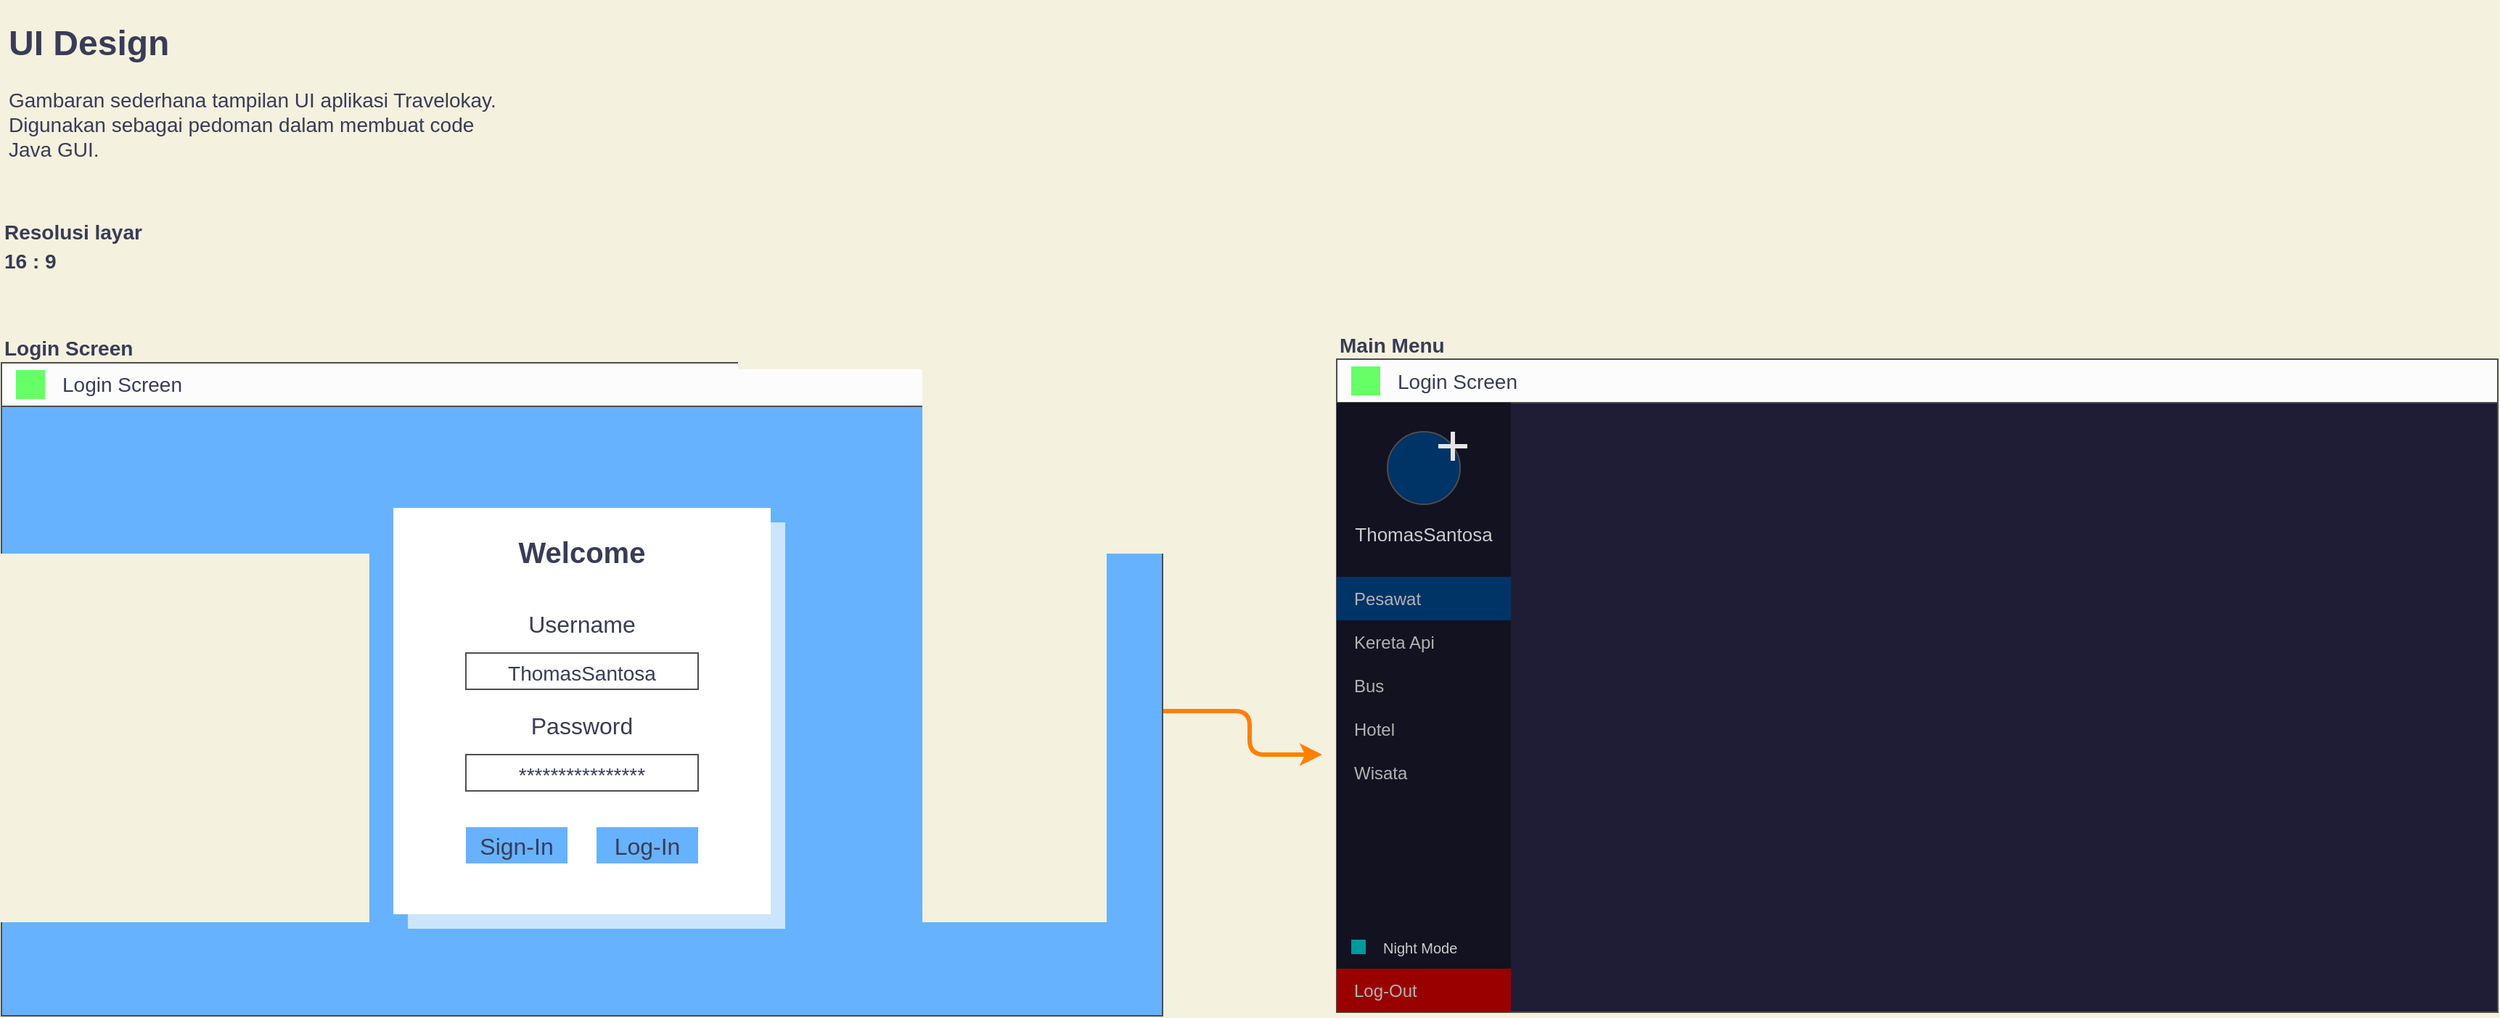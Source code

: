 <mxfile>
    <diagram id="20kFIQ4sKsEcM44M0NhQ" name="Page-1">
        <mxGraphModel dx="1643" dy="1366" grid="1" gridSize="10" guides="1" tooltips="1" connect="1" arrows="1" fold="1" page="1" pageScale="1" pageWidth="850" pageHeight="1100" background="#F4F1DE" math="0" shadow="0">
            <root>
                <mxCell id="0"/>
                <mxCell id="1" parent="0"/>
                <mxCell id="2" value="" style="rounded=0;whiteSpace=wrap;html=1;sketch=0;fontColor=#393C56;fillColor=#FCFCFC;strokeColor=#4D4D4D;" vertex="1" parent="1">
                    <mxGeometry x="40" y="280" width="800" height="450" as="geometry"/>
                </mxCell>
                <mxCell id="72" style="edgeStyle=orthogonalEdgeStyle;curved=0;rounded=1;sketch=0;orthogonalLoop=1;jettySize=auto;html=1;fontFamily=Helvetica;fontSize=10;fontColor=#393C56;strokeWidth=3;fillColor=#F2CC8F;strokeColor=#FF8000;" edge="1" parent="1" source="13">
                    <mxGeometry relative="1" as="geometry">
                        <mxPoint x="950" y="550" as="targetPoint"/>
                        <Array as="points">
                            <mxPoint x="900" y="520"/>
                            <mxPoint x="900" y="550"/>
                            <mxPoint x="940" y="550"/>
                        </Array>
                    </mxGeometry>
                </mxCell>
                <mxCell id="13" value="" style="rounded=0;whiteSpace=wrap;html=1;sketch=0;fontSize=14;strokeColor=#4D4D4D;align=left;fillColor=#66B2FF;fontColor=#393C56;" vertex="1" parent="1">
                    <mxGeometry x="40" y="310" width="800" height="420" as="geometry"/>
                </mxCell>
                <mxCell id="23" value="" style="rounded=0;whiteSpace=wrap;html=1;sketch=0;fontSize=14;fontColor=#393C56;align=left;strokeColor=none;fillColor=#CCE5FF;" vertex="1" parent="1">
                    <mxGeometry x="320" y="390" width="260" height="280" as="geometry"/>
                </mxCell>
                <mxCell id="3" value="&lt;h1&gt;UI Design&lt;/h1&gt;&lt;p&gt;&lt;font style=&quot;font-size: 14px&quot;&gt;Gambaran sederhana tampilan UI aplikasi Travelokay. Digunakan sebagai pedoman dalam membuat code Java GUI.&lt;/font&gt;&lt;/p&gt;" style="text;html=1;strokeColor=none;fillColor=none;spacing=5;spacingTop=-20;whiteSpace=wrap;overflow=hidden;rounded=0;sketch=0;fontColor=#393C56;" vertex="1" parent="1">
                    <mxGeometry x="40" y="40" width="360" height="120" as="geometry"/>
                </mxCell>
                <mxCell id="4" value="Login Screen" style="text;html=1;strokeColor=none;fillColor=none;align=left;verticalAlign=middle;whiteSpace=wrap;rounded=0;sketch=0;fontColor=#393C56;fontSize=14;fontStyle=1" vertex="1" parent="1">
                    <mxGeometry x="40" y="260" width="100" height="20" as="geometry"/>
                </mxCell>
                <mxCell id="5" value="Resolusi layar" style="text;html=1;strokeColor=none;fillColor=none;align=left;verticalAlign=middle;whiteSpace=wrap;rounded=0;sketch=0;fontColor=#393C56;fontSize=14;fontStyle=1" vertex="1" parent="1">
                    <mxGeometry x="40" y="180" width="100" height="20" as="geometry"/>
                </mxCell>
                <mxCell id="6" value="16 : 9" style="text;html=1;strokeColor=none;fillColor=none;align=left;verticalAlign=middle;whiteSpace=wrap;rounded=0;sketch=0;fontColor=#393C56;fontSize=14;fontStyle=1" vertex="1" parent="1">
                    <mxGeometry x="40" y="200" width="100" height="20" as="geometry"/>
                </mxCell>
                <mxCell id="7" value="" style="rounded=0;whiteSpace=wrap;html=1;sketch=0;fontColor=#393C56;fillColor=#FCFCFC;strokeColor=#4D4D4D;" vertex="1" parent="1">
                    <mxGeometry x="40" y="280" width="800" height="30" as="geometry"/>
                </mxCell>
                <mxCell id="14" value="" style="rounded=0;whiteSpace=wrap;html=1;sketch=0;fontSize=14;fontColor=#393C56;align=left;fillColor=#FFFFFF;strokeColor=none;" vertex="1" parent="1">
                    <mxGeometry x="310" y="380" width="260" height="280" as="geometry"/>
                </mxCell>
                <mxCell id="15" value="&lt;b style=&quot;font-size: 20px&quot;&gt;Welcome&lt;/b&gt;" style="text;html=1;strokeColor=none;fillColor=none;align=center;verticalAlign=middle;whiteSpace=wrap;rounded=0;sketch=0;fontSize=20;fontColor=#393C56;fontFamily=Helvetica;" vertex="1" parent="1">
                    <mxGeometry x="390" y="400" width="100" height="20" as="geometry"/>
                </mxCell>
                <mxCell id="16" value="Username" style="text;html=1;strokeColor=none;fillColor=none;align=center;verticalAlign=middle;whiteSpace=wrap;rounded=0;sketch=0;fontFamily=Helvetica;fontSize=16;fontColor=#393C56;" vertex="1" parent="1">
                    <mxGeometry x="390" y="450" width="100" height="20" as="geometry"/>
                </mxCell>
                <mxCell id="17" value="&lt;font style=&quot;font-size: 14px&quot;&gt;ThomasSantosa&lt;/font&gt;" style="rounded=0;whiteSpace=wrap;html=1;sketch=0;fontFamily=Helvetica;fontSize=16;fontColor=#393C56;strokeColor=#4D4D4D;fillColor=#FFFFFF;align=center;" vertex="1" parent="1">
                    <mxGeometry x="360" y="480" width="160" height="25" as="geometry"/>
                </mxCell>
                <mxCell id="18" value="Password" style="text;html=1;strokeColor=none;fillColor=none;align=center;verticalAlign=middle;whiteSpace=wrap;rounded=0;sketch=0;fontFamily=Helvetica;fontSize=16;fontColor=#393C56;" vertex="1" parent="1">
                    <mxGeometry x="390" y="520" width="100" height="20" as="geometry"/>
                </mxCell>
                <mxCell id="19" value="&lt;font style=&quot;font-size: 14px&quot;&gt;****************&lt;/font&gt;" style="rounded=0;whiteSpace=wrap;html=1;sketch=0;fontFamily=Helvetica;fontSize=16;fontColor=#393C56;strokeColor=#4D4D4D;fillColor=#FFFFFF;align=center;" vertex="1" parent="1">
                    <mxGeometry x="360" y="550" width="160" height="25" as="geometry"/>
                </mxCell>
                <mxCell id="20" value="Log-In" style="rounded=0;whiteSpace=wrap;html=1;sketch=0;fontFamily=Helvetica;fontSize=16;fontColor=#393C56;align=center;fillColor=#66B2FF;strokeColor=none;" vertex="1" parent="1">
                    <mxGeometry x="450" y="600" width="70" height="25" as="geometry"/>
                </mxCell>
                <mxCell id="21" value="" style="rounded=0;whiteSpace=wrap;html=1;sketch=0;fontFamily=Helvetica;fontSize=16;fontColor=#393C56;align=left;fillColor=#66FF66;strokeColor=none;" vertex="1" parent="1">
                    <mxGeometry x="50" y="285" width="20" height="20" as="geometry"/>
                </mxCell>
                <mxCell id="22" value="Login Screen" style="text;html=1;strokeColor=none;fillColor=none;align=left;verticalAlign=middle;whiteSpace=wrap;rounded=0;sketch=0;fontFamily=Helvetica;fontSize=14;fontColor=#393C56;" vertex="1" parent="1">
                    <mxGeometry x="80" y="285" width="100" height="20" as="geometry"/>
                </mxCell>
                <mxCell id="24" value="Sign-In" style="rounded=0;whiteSpace=wrap;html=1;sketch=0;fontFamily=Helvetica;fontSize=16;fontColor=#393C56;align=center;fillColor=#66B2FF;strokeColor=none;" vertex="1" parent="1">
                    <mxGeometry x="360" y="600" width="70" height="25" as="geometry"/>
                </mxCell>
                <mxCell id="25" value="" style="rounded=0;whiteSpace=wrap;html=1;sketch=0;fontColor=#393C56;fillColor=#FCFCFC;strokeColor=#4D4D4D;" vertex="1" parent="1">
                    <mxGeometry x="960" y="277.5" width="800" height="450" as="geometry"/>
                </mxCell>
                <mxCell id="26" value="" style="rounded=0;whiteSpace=wrap;html=1;sketch=0;fontSize=14;fontColor=#393C56;strokeColor=#4D4D4D;align=left;fillColor=#1F1D36;" vertex="1" parent="1">
                    <mxGeometry x="960" y="307.5" width="800" height="420" as="geometry"/>
                </mxCell>
                <mxCell id="28" value="Main Menu" style="text;html=1;strokeColor=none;fillColor=none;align=left;verticalAlign=middle;whiteSpace=wrap;rounded=0;sketch=0;fontColor=#393C56;fontSize=14;fontStyle=1" vertex="1" parent="1">
                    <mxGeometry x="960" y="257.5" width="100" height="20" as="geometry"/>
                </mxCell>
                <mxCell id="29" value="" style="rounded=0;whiteSpace=wrap;html=1;sketch=0;fontColor=#393C56;fillColor=#FCFCFC;strokeColor=#4D4D4D;" vertex="1" parent="1">
                    <mxGeometry x="960" y="277.5" width="800" height="30" as="geometry"/>
                </mxCell>
                <mxCell id="37" value="" style="rounded=0;whiteSpace=wrap;html=1;sketch=0;fontFamily=Helvetica;fontSize=16;fontColor=#393C56;align=left;fillColor=#66FF66;strokeColor=none;" vertex="1" parent="1">
                    <mxGeometry x="970" y="282.5" width="20" height="20" as="geometry"/>
                </mxCell>
                <mxCell id="38" value="Login Screen" style="text;html=1;strokeColor=none;fillColor=none;align=left;verticalAlign=middle;whiteSpace=wrap;rounded=0;sketch=0;fontFamily=Helvetica;fontSize=14;fontColor=#393C56;" vertex="1" parent="1">
                    <mxGeometry x="1000" y="282.5" width="100" height="20" as="geometry"/>
                </mxCell>
                <mxCell id="40" value="" style="rounded=0;whiteSpace=wrap;html=1;sketch=0;fontFamily=Helvetica;fontSize=14;fontColor=#393C56;align=left;strokeColor=none;fillColor=#131221;" vertex="1" parent="1">
                    <mxGeometry x="960" y="307.5" width="120" height="420" as="geometry"/>
                </mxCell>
                <mxCell id="42" value="&lt;font color=&quot;#b3b3b3&quot; style=&quot;font-size: 12px&quot;&gt;&amp;nbsp; &amp;nbsp;Pesawat&lt;/font&gt;" style="rounded=0;whiteSpace=wrap;html=1;sketch=0;fontFamily=Helvetica;fontSize=12;fontColor=#393C56;align=left;strokeColor=none;fillColor=#003366;" vertex="1" parent="1">
                    <mxGeometry x="960" y="427.5" width="120" height="30" as="geometry"/>
                </mxCell>
                <mxCell id="44" value="&lt;font color=&quot;#b3b3b3&quot; style=&quot;font-size: 12px&quot;&gt;&amp;nbsp; &amp;nbsp;Kereta Api&lt;/font&gt;" style="rounded=0;whiteSpace=wrap;html=1;sketch=0;fontFamily=Helvetica;fontSize=12;fontColor=#393C56;align=left;strokeColor=none;fillColor=#131221;" vertex="1" parent="1">
                    <mxGeometry x="960" y="457.5" width="120" height="30" as="geometry"/>
                </mxCell>
                <mxCell id="46" value="&lt;font color=&quot;#b3b3b3&quot; style=&quot;font-size: 12px&quot;&gt;&amp;nbsp; &amp;nbsp;Bus&lt;/font&gt;" style="rounded=0;whiteSpace=wrap;html=1;sketch=0;fontFamily=Helvetica;fontSize=12;fontColor=#393C56;align=left;strokeColor=none;fillColor=#131221;" vertex="1" parent="1">
                    <mxGeometry x="960" y="487.5" width="120" height="30" as="geometry"/>
                </mxCell>
                <mxCell id="47" value="&lt;font color=&quot;#b3b3b3&quot; style=&quot;font-size: 12px&quot;&gt;&amp;nbsp; &amp;nbsp;Hotel&lt;/font&gt;" style="rounded=0;whiteSpace=wrap;html=1;sketch=0;fontFamily=Helvetica;fontSize=12;fontColor=#393C56;align=left;strokeColor=none;fillColor=#131221;" vertex="1" parent="1">
                    <mxGeometry x="960" y="517.5" width="120" height="30" as="geometry"/>
                </mxCell>
                <mxCell id="48" value="&lt;font color=&quot;#b3b3b3&quot; style=&quot;font-size: 12px&quot;&gt;&amp;nbsp; &amp;nbsp;Wisata&lt;/font&gt;" style="rounded=0;whiteSpace=wrap;html=1;sketch=0;fontFamily=Helvetica;fontSize=12;fontColor=#393C56;align=left;strokeColor=none;fillColor=#131221;" vertex="1" parent="1">
                    <mxGeometry x="960" y="547.5" width="120" height="30" as="geometry"/>
                </mxCell>
                <mxCell id="49" value="" style="rounded=0;whiteSpace=wrap;html=1;sketch=0;fontFamily=Helvetica;fontSize=13;align=left;strokeColor=none;fillColor=#131221;noLabel=1;fontColor=none;" vertex="1" parent="1">
                    <mxGeometry x="960" y="307.5" width="120" height="120" as="geometry"/>
                </mxCell>
                <mxCell id="50" value="" style="ellipse;whiteSpace=wrap;html=1;aspect=fixed;rounded=0;sketch=0;fontFamily=Helvetica;fontSize=13;fontColor=#393C56;strokeColor=#4D4D4D;fillColor=#003366;align=left;" vertex="1" parent="1">
                    <mxGeometry x="995" y="327.5" width="50" height="50" as="geometry"/>
                </mxCell>
                <mxCell id="52" value="ThomasSantosa" style="text;html=1;strokeColor=none;fillColor=none;align=center;verticalAlign=middle;whiteSpace=wrap;rounded=0;sketch=0;fontFamily=Helvetica;fontSize=13;fontColor=#CCCCCC;" vertex="1" parent="1">
                    <mxGeometry x="965" y="387.5" width="110" height="20" as="geometry"/>
                </mxCell>
                <mxCell id="65" value="" style="group" vertex="1" connectable="0" parent="1">
                    <mxGeometry x="1030" y="327.5" width="20" height="20" as="geometry"/>
                </mxCell>
                <mxCell id="61" value="" style="endArrow=none;html=1;fontFamily=Helvetica;fontSize=13;fontColor=none;strokeWidth=3;fillColor=#F2CC8F;strokeColor=#E6E6E6;" edge="1" parent="65">
                    <mxGeometry width="50" height="50" as="geometry">
                        <mxPoint x="10" y="20" as="sourcePoint"/>
                        <mxPoint x="10" as="targetPoint"/>
                    </mxGeometry>
                </mxCell>
                <mxCell id="62" value="" style="endArrow=none;html=1;fontFamily=Helvetica;fontSize=13;fontColor=none;strokeWidth=3;fillColor=#F2CC8F;strokeColor=#E6E6E6;" edge="1" parent="65">
                    <mxGeometry width="50" height="50" as="geometry">
                        <mxPoint y="10" as="sourcePoint"/>
                        <mxPoint x="20" y="10" as="targetPoint"/>
                    </mxGeometry>
                </mxCell>
                <mxCell id="66" value="&lt;font color=&quot;#b3b3b3&quot;&gt;&amp;nbsp; &amp;nbsp;Log-Out&lt;/font&gt;" style="rounded=0;whiteSpace=wrap;html=1;sketch=0;fontFamily=Helvetica;fontSize=12;fontColor=#393C56;align=left;strokeColor=none;fillColor=#990000;" vertex="1" parent="1">
                    <mxGeometry x="960" y="697.5" width="120" height="30" as="geometry"/>
                </mxCell>
                <mxCell id="67" value="" style="rounded=0;whiteSpace=wrap;html=1;sketch=0;fontFamily=Helvetica;fontSize=12;fontColor=#393C56;align=left;strokeColor=none;fillColor=#009999;" vertex="1" parent="1">
                    <mxGeometry x="970" y="677.5" width="10" height="10" as="geometry"/>
                </mxCell>
                <mxCell id="68" value="&lt;font style=&quot;font-size: 10px&quot; color=&quot;#cccccc&quot;&gt;Night Mode&lt;/font&gt;" style="text;html=1;strokeColor=none;fillColor=none;align=left;verticalAlign=middle;whiteSpace=wrap;rounded=0;sketch=0;fontFamily=Helvetica;fontSize=10;fontColor=none;" vertex="1" parent="1">
                    <mxGeometry x="990" y="672.5" width="90" height="20" as="geometry"/>
                </mxCell>
            </root>
        </mxGraphModel>
    </diagram>
</mxfile>